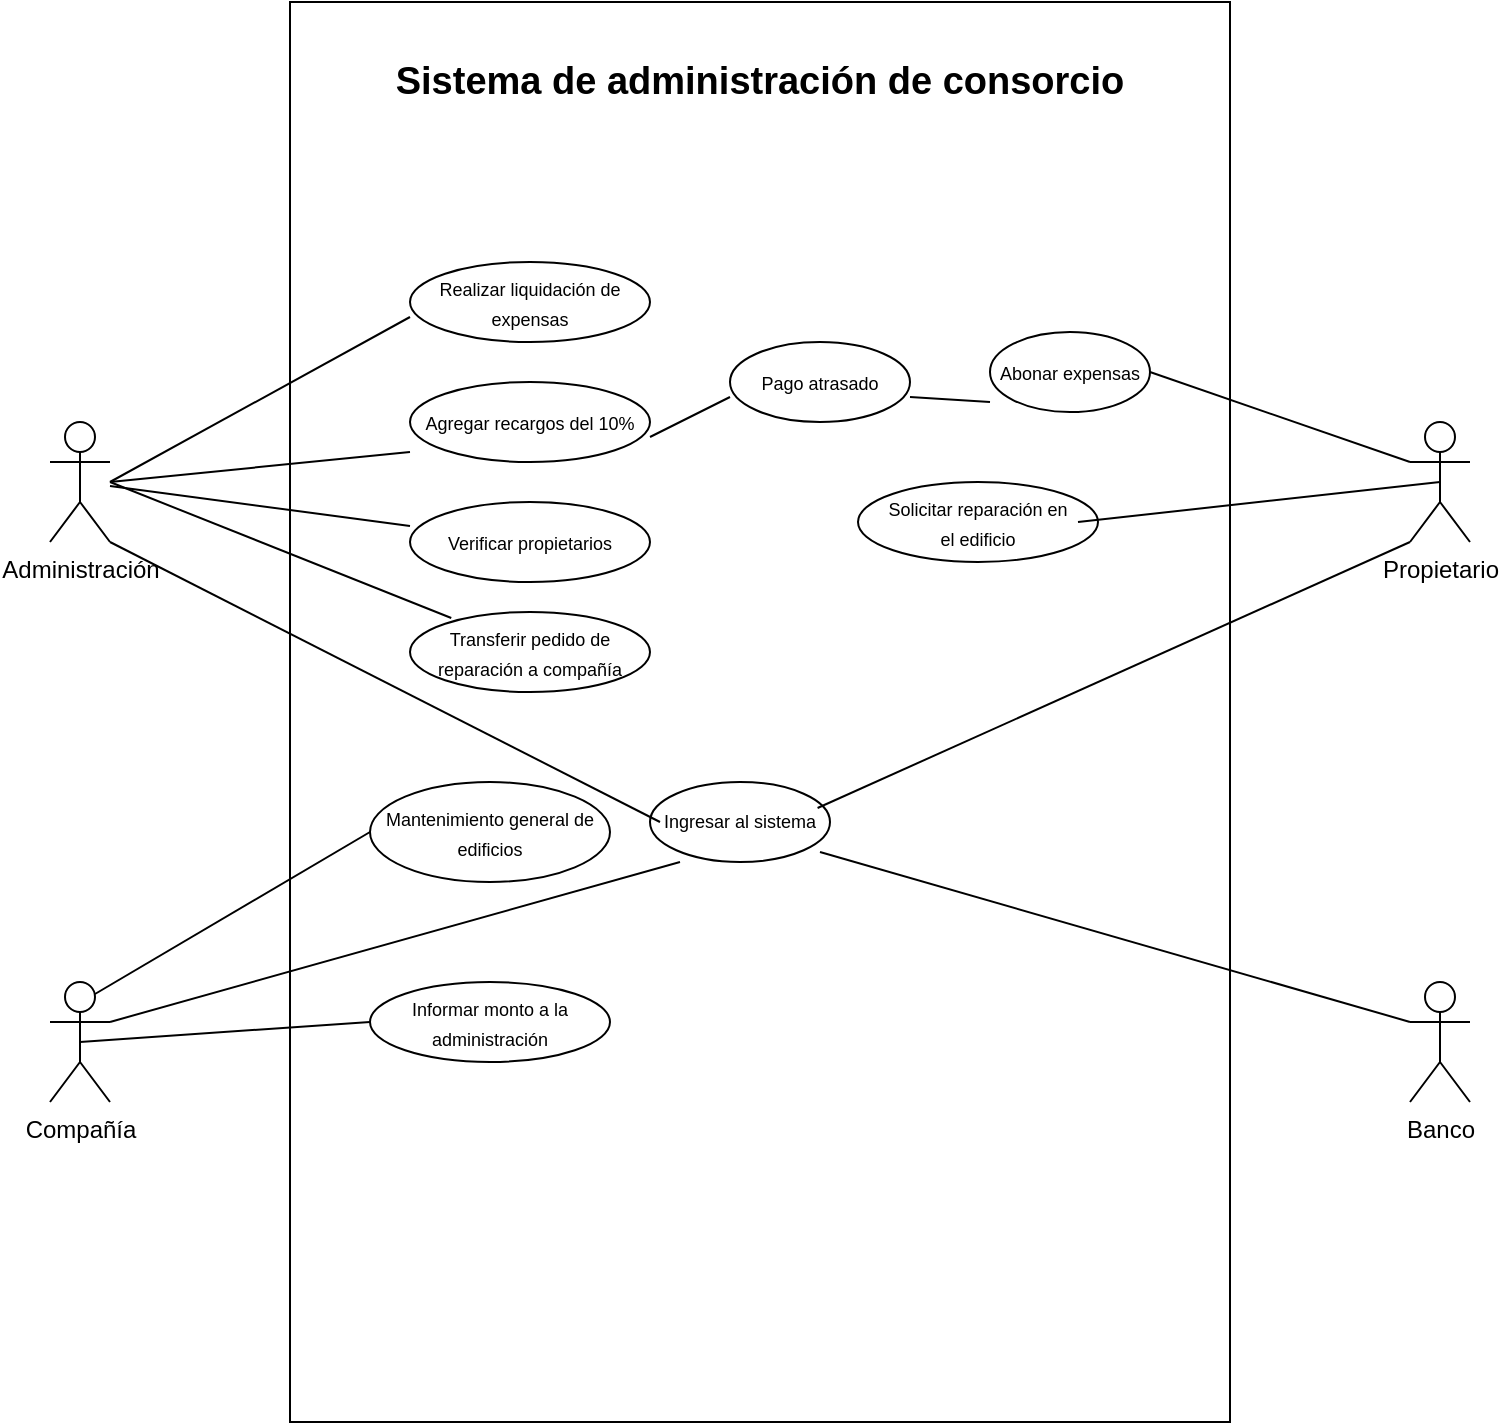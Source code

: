 <mxfile version="24.3.1" type="github">
  <diagram name="Página-1" id="dHpCA66BBc9U6__JTMh9">
    <mxGraphModel dx="1799" dy="1697" grid="1" gridSize="10" guides="1" tooltips="1" connect="1" arrows="1" fold="1" page="1" pageScale="1" pageWidth="827" pageHeight="1169" math="0" shadow="0">
      <root>
        <mxCell id="0" />
        <mxCell id="1" parent="0" />
        <mxCell id="leOEBqHJ9ZsSow2MIpuy-2" value="" style="rounded=0;whiteSpace=wrap;html=1;" parent="1" vertex="1">
          <mxGeometry x="130" y="-140" width="470" height="710" as="geometry" />
        </mxCell>
        <mxCell id="leOEBqHJ9ZsSow2MIpuy-4" value="&lt;font style=&quot;font-size: 19px;&quot;&gt;&lt;b&gt;Sistema de administración de consorcio&lt;/b&gt;&lt;/font&gt;" style="text;html=1;align=center;verticalAlign=middle;whiteSpace=wrap;rounded=0;" parent="1" vertex="1">
          <mxGeometry x="130" y="-140" width="470" height="80" as="geometry" />
        </mxCell>
        <mxCell id="leOEBqHJ9ZsSow2MIpuy-6" value="Administración" style="shape=umlActor;verticalLabelPosition=bottom;verticalAlign=top;html=1;outlineConnect=0;" parent="1" vertex="1">
          <mxGeometry x="10" y="70" width="30" height="60" as="geometry" />
        </mxCell>
        <mxCell id="leOEBqHJ9ZsSow2MIpuy-7" value="" style="ellipse;whiteSpace=wrap;html=1;" parent="1" vertex="1">
          <mxGeometry x="190" y="-10" width="120" height="40" as="geometry" />
        </mxCell>
        <mxCell id="leOEBqHJ9ZsSow2MIpuy-8" value="&lt;font style=&quot;font-size: 9px;&quot;&gt;Realizar liquidación de expensas&lt;/font&gt;" style="text;html=1;align=center;verticalAlign=middle;whiteSpace=wrap;rounded=0;" parent="1" vertex="1">
          <mxGeometry x="190" y="-5" width="120" height="30" as="geometry" />
        </mxCell>
        <mxCell id="leOEBqHJ9ZsSow2MIpuy-9" value="" style="ellipse;whiteSpace=wrap;html=1;" parent="1" vertex="1">
          <mxGeometry x="190" y="50" width="120" height="40" as="geometry" />
        </mxCell>
        <mxCell id="leOEBqHJ9ZsSow2MIpuy-10" value="&lt;font style=&quot;font-size: 9px;&quot;&gt;Agregar recargos del 10%&lt;br&gt;&lt;/font&gt;" style="text;html=1;align=center;verticalAlign=middle;whiteSpace=wrap;rounded=0;" parent="1" vertex="1">
          <mxGeometry x="190" y="55" width="120" height="30" as="geometry" />
        </mxCell>
        <mxCell id="leOEBqHJ9ZsSow2MIpuy-11" value="" style="ellipse;whiteSpace=wrap;html=1;" parent="1" vertex="1">
          <mxGeometry x="190" y="110" width="120" height="40" as="geometry" />
        </mxCell>
        <mxCell id="leOEBqHJ9ZsSow2MIpuy-12" value="&lt;font style=&quot;font-size: 9px;&quot;&gt;Verificar propietarios&lt;/font&gt;" style="text;html=1;align=center;verticalAlign=middle;whiteSpace=wrap;rounded=0;" parent="1" vertex="1">
          <mxGeometry x="190" y="115" width="120" height="30" as="geometry" />
        </mxCell>
        <mxCell id="leOEBqHJ9ZsSow2MIpuy-13" value="" style="ellipse;whiteSpace=wrap;html=1;" parent="1" vertex="1">
          <mxGeometry x="190" y="165" width="120" height="40" as="geometry" />
        </mxCell>
        <mxCell id="leOEBqHJ9ZsSow2MIpuy-14" value="&lt;font style=&quot;font-size: 9px;&quot;&gt;Transferir pedido de reparación a compañía&lt;br&gt;&lt;/font&gt;" style="text;html=1;align=center;verticalAlign=middle;whiteSpace=wrap;rounded=0;" parent="1" vertex="1">
          <mxGeometry x="190" y="170" width="120" height="30" as="geometry" />
        </mxCell>
        <mxCell id="leOEBqHJ9ZsSow2MIpuy-15" value="" style="endArrow=none;html=1;rounded=0;entryX=0;entryY=0.75;entryDx=0;entryDy=0;" parent="1" target="leOEBqHJ9ZsSow2MIpuy-8" edge="1">
          <mxGeometry width="50" height="50" relative="1" as="geometry">
            <mxPoint x="40" y="100" as="sourcePoint" />
            <mxPoint x="90" y="35" as="targetPoint" />
          </mxGeometry>
        </mxCell>
        <mxCell id="leOEBqHJ9ZsSow2MIpuy-16" value="" style="endArrow=none;html=1;rounded=0;entryX=0;entryY=1;entryDx=0;entryDy=0;" parent="1" target="leOEBqHJ9ZsSow2MIpuy-10" edge="1">
          <mxGeometry width="50" height="50" relative="1" as="geometry">
            <mxPoint x="40" y="100" as="sourcePoint" />
            <mxPoint x="218" y="35" as="targetPoint" />
          </mxGeometry>
        </mxCell>
        <mxCell id="leOEBqHJ9ZsSow2MIpuy-17" value="" style="endArrow=none;html=1;rounded=0;" parent="1" source="leOEBqHJ9ZsSow2MIpuy-6" target="leOEBqHJ9ZsSow2MIpuy-12" edge="1">
          <mxGeometry width="50" height="50" relative="1" as="geometry">
            <mxPoint x="50" y="100" as="sourcePoint" />
            <mxPoint x="200" y="86" as="targetPoint" />
          </mxGeometry>
        </mxCell>
        <mxCell id="leOEBqHJ9ZsSow2MIpuy-18" value="" style="endArrow=none;html=1;rounded=0;entryX=0.172;entryY=-0.067;entryDx=0;entryDy=0;entryPerimeter=0;" parent="1" target="leOEBqHJ9ZsSow2MIpuy-14" edge="1">
          <mxGeometry width="50" height="50" relative="1" as="geometry">
            <mxPoint x="40" y="100" as="sourcePoint" />
            <mxPoint x="200" y="132" as="targetPoint" />
          </mxGeometry>
        </mxCell>
        <mxCell id="leOEBqHJ9ZsSow2MIpuy-19" value="&lt;div&gt;Propietario&lt;/div&gt;" style="shape=umlActor;verticalLabelPosition=bottom;verticalAlign=top;html=1;outlineConnect=0;" parent="1" vertex="1">
          <mxGeometry x="690" y="70" width="30" height="60" as="geometry" />
        </mxCell>
        <mxCell id="leOEBqHJ9ZsSow2MIpuy-22" value="Compañía" style="shape=umlActor;verticalLabelPosition=bottom;verticalAlign=top;html=1;outlineConnect=0;" parent="1" vertex="1">
          <mxGeometry x="10" y="350" width="30" height="60" as="geometry" />
        </mxCell>
        <mxCell id="leOEBqHJ9ZsSow2MIpuy-23" value="Banco" style="shape=umlActor;verticalLabelPosition=bottom;verticalAlign=top;html=1;outlineConnect=0;" parent="1" vertex="1">
          <mxGeometry x="690" y="350" width="30" height="60" as="geometry" />
        </mxCell>
        <mxCell id="leOEBqHJ9ZsSow2MIpuy-24" value="" style="ellipse;whiteSpace=wrap;html=1;" parent="1" vertex="1">
          <mxGeometry x="310" y="250" width="90" height="40" as="geometry" />
        </mxCell>
        <mxCell id="leOEBqHJ9ZsSow2MIpuy-25" value="Ingresar al sistema" style="text;html=1;align=center;verticalAlign=middle;whiteSpace=wrap;rounded=0;fontSize=9;" parent="1" vertex="1">
          <mxGeometry x="315" y="255" width="80" height="30" as="geometry" />
        </mxCell>
        <mxCell id="leOEBqHJ9ZsSow2MIpuy-26" value="" style="endArrow=none;html=1;rounded=0;entryX=0;entryY=0.5;entryDx=0;entryDy=0;exitX=1;exitY=1;exitDx=0;exitDy=0;exitPerimeter=0;" parent="1" source="leOEBqHJ9ZsSow2MIpuy-6" target="leOEBqHJ9ZsSow2MIpuy-25" edge="1">
          <mxGeometry width="50" height="50" relative="1" as="geometry">
            <mxPoint x="410" y="340" as="sourcePoint" />
            <mxPoint x="460" y="290" as="targetPoint" />
          </mxGeometry>
        </mxCell>
        <mxCell id="leOEBqHJ9ZsSow2MIpuy-27" value="" style="endArrow=none;html=1;rounded=0;entryX=0;entryY=1;entryDx=0;entryDy=0;exitX=1;exitY=0.333;exitDx=0;exitDy=0;exitPerimeter=0;" parent="1" source="leOEBqHJ9ZsSow2MIpuy-22" edge="1">
          <mxGeometry width="50" height="50" relative="1" as="geometry">
            <mxPoint x="50" y="380" as="sourcePoint" />
            <mxPoint x="325" y="290" as="targetPoint" />
          </mxGeometry>
        </mxCell>
        <mxCell id="leOEBqHJ9ZsSow2MIpuy-28" value="" style="endArrow=none;html=1;rounded=0;entryX=0;entryY=1;entryDx=0;entryDy=0;exitX=0.931;exitY=0.325;exitDx=0;exitDy=0;exitPerimeter=0;entryPerimeter=0;" parent="1" source="leOEBqHJ9ZsSow2MIpuy-24" target="leOEBqHJ9ZsSow2MIpuy-19" edge="1">
          <mxGeometry width="50" height="50" relative="1" as="geometry">
            <mxPoint x="400" y="260" as="sourcePoint" />
            <mxPoint x="685" y="180" as="targetPoint" />
          </mxGeometry>
        </mxCell>
        <mxCell id="leOEBqHJ9ZsSow2MIpuy-29" value="" style="endArrow=none;html=1;rounded=0;entryX=0;entryY=0.333;entryDx=0;entryDy=0;exitX=1;exitY=1;exitDx=0;exitDy=0;entryPerimeter=0;" parent="1" source="leOEBqHJ9ZsSow2MIpuy-25" target="leOEBqHJ9ZsSow2MIpuy-23" edge="1">
          <mxGeometry width="50" height="50" relative="1" as="geometry">
            <mxPoint x="404" y="273" as="sourcePoint" />
            <mxPoint x="700" y="140" as="targetPoint" />
          </mxGeometry>
        </mxCell>
        <mxCell id="leOEBqHJ9ZsSow2MIpuy-39" value="" style="group" parent="1" vertex="1" connectable="0">
          <mxGeometry x="480" y="25" width="80" height="40" as="geometry" />
        </mxCell>
        <mxCell id="leOEBqHJ9ZsSow2MIpuy-35" value="" style="ellipse;whiteSpace=wrap;html=1;" parent="leOEBqHJ9ZsSow2MIpuy-39" vertex="1">
          <mxGeometry width="80" height="40" as="geometry" />
        </mxCell>
        <mxCell id="leOEBqHJ9ZsSow2MIpuy-36" value="&lt;font style=&quot;font-size: 9px;&quot;&gt;Abonar expensas&lt;br&gt;&lt;/font&gt;" style="text;html=1;align=center;verticalAlign=middle;whiteSpace=wrap;rounded=0;" parent="leOEBqHJ9ZsSow2MIpuy-39" vertex="1">
          <mxGeometry y="5" width="80" height="30" as="geometry" />
        </mxCell>
        <mxCell id="leOEBqHJ9ZsSow2MIpuy-40" value="" style="group" parent="1" vertex="1" connectable="0">
          <mxGeometry x="414" y="100" width="120" height="40" as="geometry" />
        </mxCell>
        <mxCell id="leOEBqHJ9ZsSow2MIpuy-37" value="" style="ellipse;whiteSpace=wrap;html=1;" parent="leOEBqHJ9ZsSow2MIpuy-40" vertex="1">
          <mxGeometry width="120" height="40" as="geometry" />
        </mxCell>
        <mxCell id="leOEBqHJ9ZsSow2MIpuy-38" value="&lt;font style=&quot;font-size: 9px;&quot;&gt;Solicitar reparación en el edificio&lt;font style=&quot;font-size: 9px;&quot;&gt;&lt;br&gt;&lt;/font&gt;&lt;/font&gt;" style="text;html=1;align=center;verticalAlign=middle;whiteSpace=wrap;rounded=0;" parent="leOEBqHJ9ZsSow2MIpuy-40" vertex="1">
          <mxGeometry x="10" y="7.5" width="100" height="25" as="geometry" />
        </mxCell>
        <mxCell id="leOEBqHJ9ZsSow2MIpuy-41" value="" style="endArrow=none;html=1;rounded=0;entryX=0;entryY=0.333;entryDx=0;entryDy=0;entryPerimeter=0;exitX=1;exitY=0.5;exitDx=0;exitDy=0;" parent="1" source="leOEBqHJ9ZsSow2MIpuy-36" target="leOEBqHJ9ZsSow2MIpuy-19" edge="1">
          <mxGeometry width="50" height="50" relative="1" as="geometry">
            <mxPoint x="460" y="150" as="sourcePoint" />
            <mxPoint x="510" y="100" as="targetPoint" />
          </mxGeometry>
        </mxCell>
        <mxCell id="leOEBqHJ9ZsSow2MIpuy-42" value="" style="endArrow=none;html=1;rounded=0;entryX=0.5;entryY=0.5;entryDx=0;entryDy=0;entryPerimeter=0;exitX=1;exitY=0.5;exitDx=0;exitDy=0;" parent="1" source="leOEBqHJ9ZsSow2MIpuy-38" target="leOEBqHJ9ZsSow2MIpuy-19" edge="1">
          <mxGeometry width="50" height="50" relative="1" as="geometry">
            <mxPoint x="544" y="70" as="sourcePoint" />
            <mxPoint x="700" y="100" as="targetPoint" />
          </mxGeometry>
        </mxCell>
        <mxCell id="bwaJggvG7derBMp-TC6a-1" value="" style="endArrow=none;html=1;rounded=0;exitX=0.75;exitY=0.1;exitDx=0;exitDy=0;exitPerimeter=0;entryX=0;entryY=0.5;entryDx=0;entryDy=0;" edge="1" parent="1" source="leOEBqHJ9ZsSow2MIpuy-22" target="bwaJggvG7derBMp-TC6a-4">
          <mxGeometry width="50" height="50" relative="1" as="geometry">
            <mxPoint x="40" y="350" as="sourcePoint" />
            <mxPoint x="90" y="300" as="targetPoint" />
          </mxGeometry>
        </mxCell>
        <mxCell id="bwaJggvG7derBMp-TC6a-2" value="" style="group" vertex="1" connectable="0" parent="1">
          <mxGeometry x="170" y="250" width="120" height="50" as="geometry" />
        </mxCell>
        <mxCell id="bwaJggvG7derBMp-TC6a-3" value="" style="ellipse;whiteSpace=wrap;html=1;" vertex="1" parent="bwaJggvG7derBMp-TC6a-2">
          <mxGeometry width="120" height="50" as="geometry" />
        </mxCell>
        <mxCell id="bwaJggvG7derBMp-TC6a-4" value="&lt;font style=&quot;font-size: 9px;&quot;&gt;Mantenimiento general de edificios&lt;/font&gt;" style="text;html=1;align=center;verticalAlign=middle;whiteSpace=wrap;rounded=0;" vertex="1" parent="bwaJggvG7derBMp-TC6a-2">
          <mxGeometry y="6.25" width="120" height="37.5" as="geometry" />
        </mxCell>
        <mxCell id="bwaJggvG7derBMp-TC6a-5" value="" style="group" vertex="1" connectable="0" parent="1">
          <mxGeometry x="170" y="350" width="120" height="40" as="geometry" />
        </mxCell>
        <mxCell id="bwaJggvG7derBMp-TC6a-6" value="" style="ellipse;whiteSpace=wrap;html=1;" vertex="1" parent="bwaJggvG7derBMp-TC6a-5">
          <mxGeometry width="120" height="40" as="geometry" />
        </mxCell>
        <mxCell id="bwaJggvG7derBMp-TC6a-7" value="&lt;font style=&quot;font-size: 9px;&quot;&gt;Informar monto a la administración&lt;/font&gt;" style="text;html=1;align=center;verticalAlign=middle;whiteSpace=wrap;rounded=0;" vertex="1" parent="bwaJggvG7derBMp-TC6a-5">
          <mxGeometry y="5" width="120" height="30" as="geometry" />
        </mxCell>
        <mxCell id="bwaJggvG7derBMp-TC6a-8" value="" style="endArrow=none;html=1;rounded=0;exitX=0.5;exitY=0.5;exitDx=0;exitDy=0;exitPerimeter=0;entryX=0;entryY=0.5;entryDx=0;entryDy=0;" edge="1" parent="1" source="leOEBqHJ9ZsSow2MIpuy-22" target="bwaJggvG7derBMp-TC6a-7">
          <mxGeometry width="50" height="50" relative="1" as="geometry">
            <mxPoint x="42" y="366" as="sourcePoint" />
            <mxPoint x="180" y="285" as="targetPoint" />
          </mxGeometry>
        </mxCell>
        <mxCell id="bwaJggvG7derBMp-TC6a-9" value="" style="group" vertex="1" connectable="0" parent="1">
          <mxGeometry x="350" y="30" width="90" height="40" as="geometry" />
        </mxCell>
        <mxCell id="bwaJggvG7derBMp-TC6a-10" value="" style="ellipse;whiteSpace=wrap;html=1;" vertex="1" parent="bwaJggvG7derBMp-TC6a-9">
          <mxGeometry width="90" height="40" as="geometry" />
        </mxCell>
        <mxCell id="bwaJggvG7derBMp-TC6a-11" value="&lt;font style=&quot;font-size: 9px;&quot;&gt;Pago atrasado&lt;br&gt;&lt;/font&gt;" style="text;html=1;align=center;verticalAlign=middle;whiteSpace=wrap;rounded=0;" vertex="1" parent="bwaJggvG7derBMp-TC6a-9">
          <mxGeometry y="5" width="90" height="30" as="geometry" />
        </mxCell>
        <mxCell id="bwaJggvG7derBMp-TC6a-12" value="" style="endArrow=none;html=1;rounded=0;exitX=1;exitY=0.75;exitDx=0;exitDy=0;entryX=0;entryY=0.75;entryDx=0;entryDy=0;" edge="1" parent="1" source="leOEBqHJ9ZsSow2MIpuy-10" target="bwaJggvG7derBMp-TC6a-11">
          <mxGeometry width="50" height="50" relative="1" as="geometry">
            <mxPoint x="310" y="130" as="sourcePoint" />
            <mxPoint x="360" y="80" as="targetPoint" />
          </mxGeometry>
        </mxCell>
        <mxCell id="bwaJggvG7derBMp-TC6a-13" value="" style="endArrow=none;html=1;rounded=0;exitX=1;exitY=0.75;exitDx=0;exitDy=0;entryX=0;entryY=1;entryDx=0;entryDy=0;" edge="1" parent="1" source="bwaJggvG7derBMp-TC6a-11" target="leOEBqHJ9ZsSow2MIpuy-36">
          <mxGeometry width="50" height="50" relative="1" as="geometry">
            <mxPoint x="320" y="88" as="sourcePoint" />
            <mxPoint x="360" y="68" as="targetPoint" />
          </mxGeometry>
        </mxCell>
      </root>
    </mxGraphModel>
  </diagram>
</mxfile>
